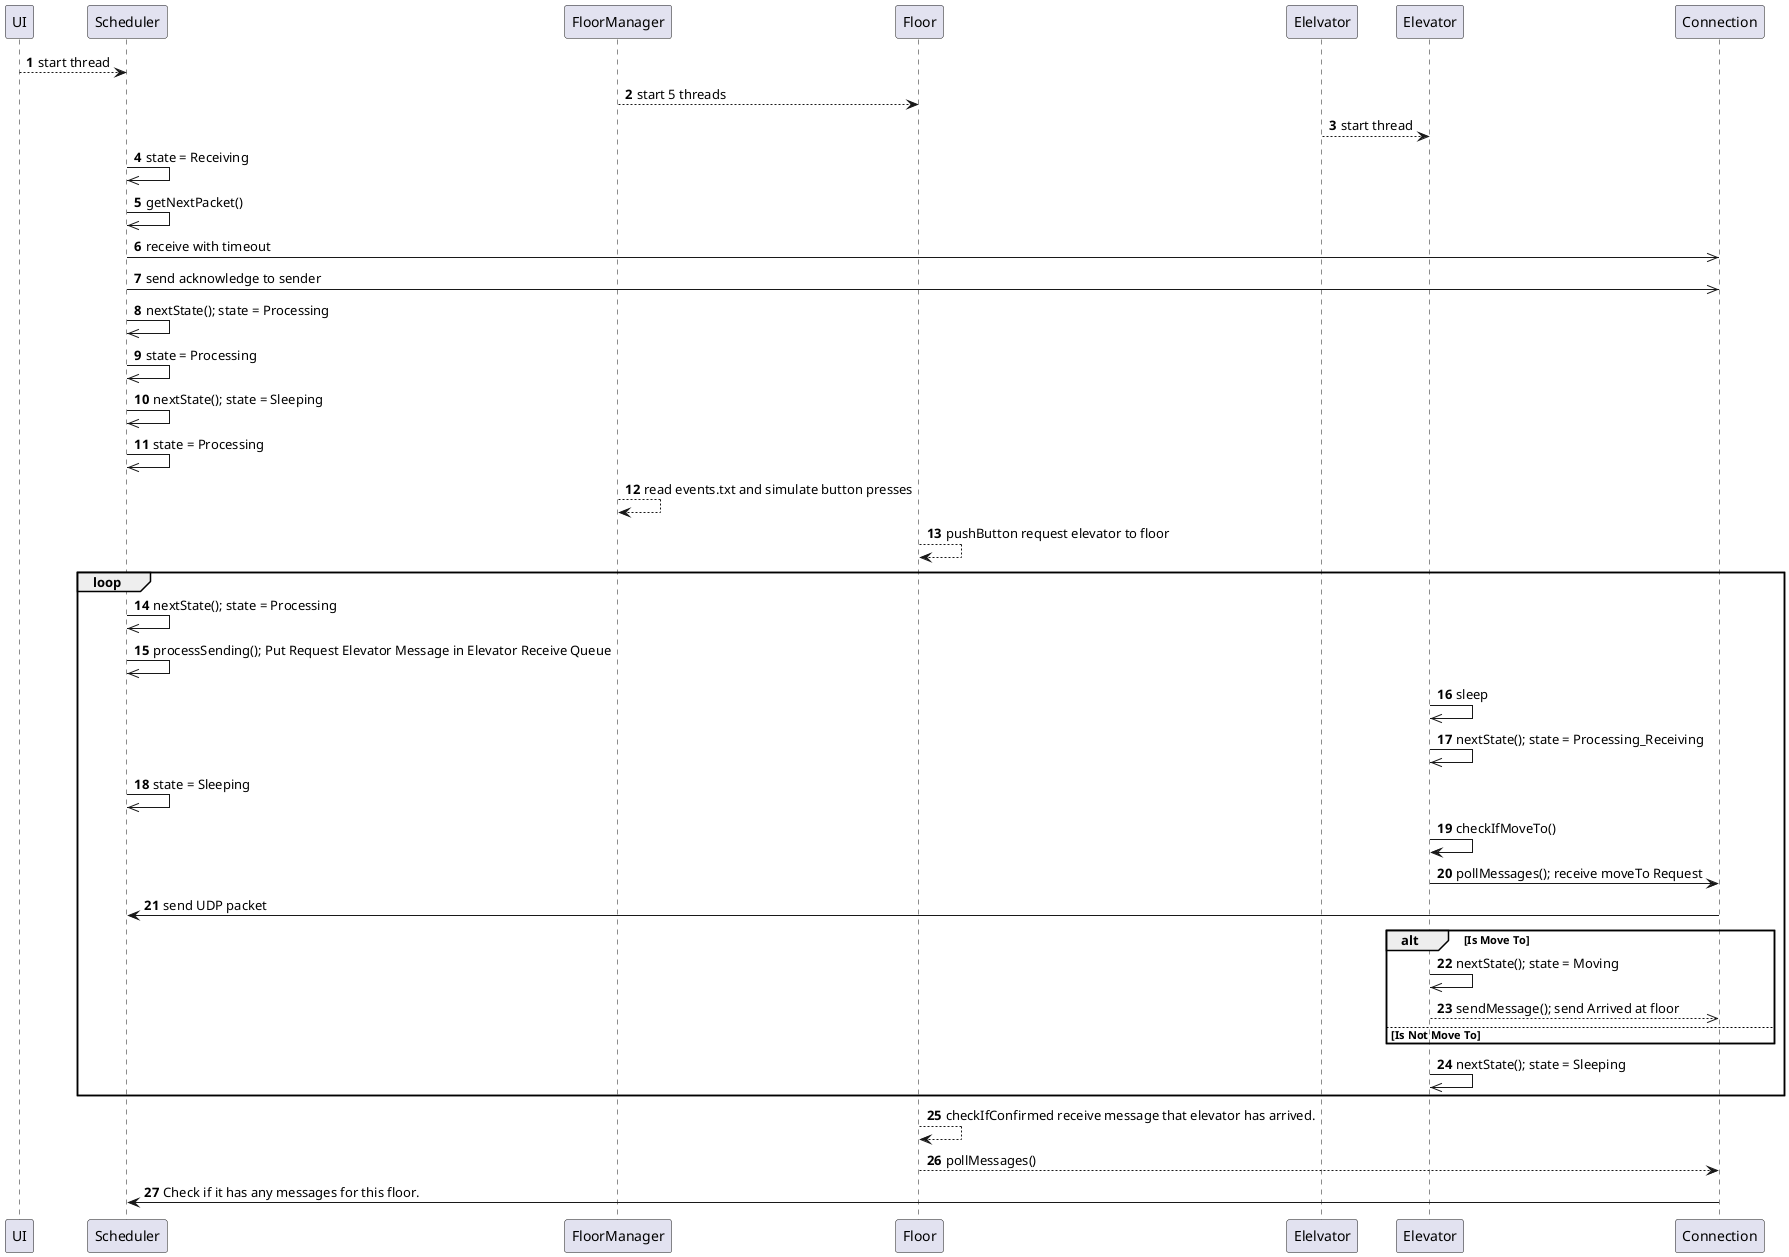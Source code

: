 @startuml
'https://plantuml.com/sequence-diagram

autonumber

UI --> Scheduler: start thread
FloorManager --> Floor: start 5 threads 
Elelvator --> Elevator: start thread
Scheduler ->> Scheduler: state = Receiving
Scheduler ->> Scheduler: getNextPacket()
Scheduler ->> Connection: receive with timeout
Scheduler ->> Connection: send acknowledge to sender
Scheduler ->> Scheduler: nextState(); state = Processing
Scheduler ->> Scheduler: state = Processing
Scheduler ->> Scheduler: nextState(); state = Sleeping
Scheduler ->> Scheduler: state = Processing
FloorManager --> FloorManager: read events.txt and simulate button presses
Floor --> Floor:pushButton request elevator to floor
loop
Scheduler ->> Scheduler: nextState(); state = Processing
Scheduler ->> Scheduler: processSending(); Put Request Elevator Message in Elevator Receive Queue

Elevator ->> Elevator: sleep
Elevator ->> Elevator: nextState(); state = Processing_Receiving
Scheduler ->> Scheduler: state = Sleeping
Elevator -> Elevator: checkIfMoveTo()
Elevator -> Connection: pollMessages(); receive moveTo Request
Connection -> Scheduler: send UDP packet
alt Is Move To
    Elevator ->> Elevator: nextState(); state = Moving
    Elevator -->> Connection: sendMessage(); send Arrived at floor

else Is Not Move To

end
Elevator ->> Elevator: nextState(); state = Sleeping
end


Floor --> Floor:checkIfConfirmed receive message that elevator has arrived.
Floor --> Connection: pollMessages()
Connection -> Scheduler: Check if it has any messages for this floor.


@enduml